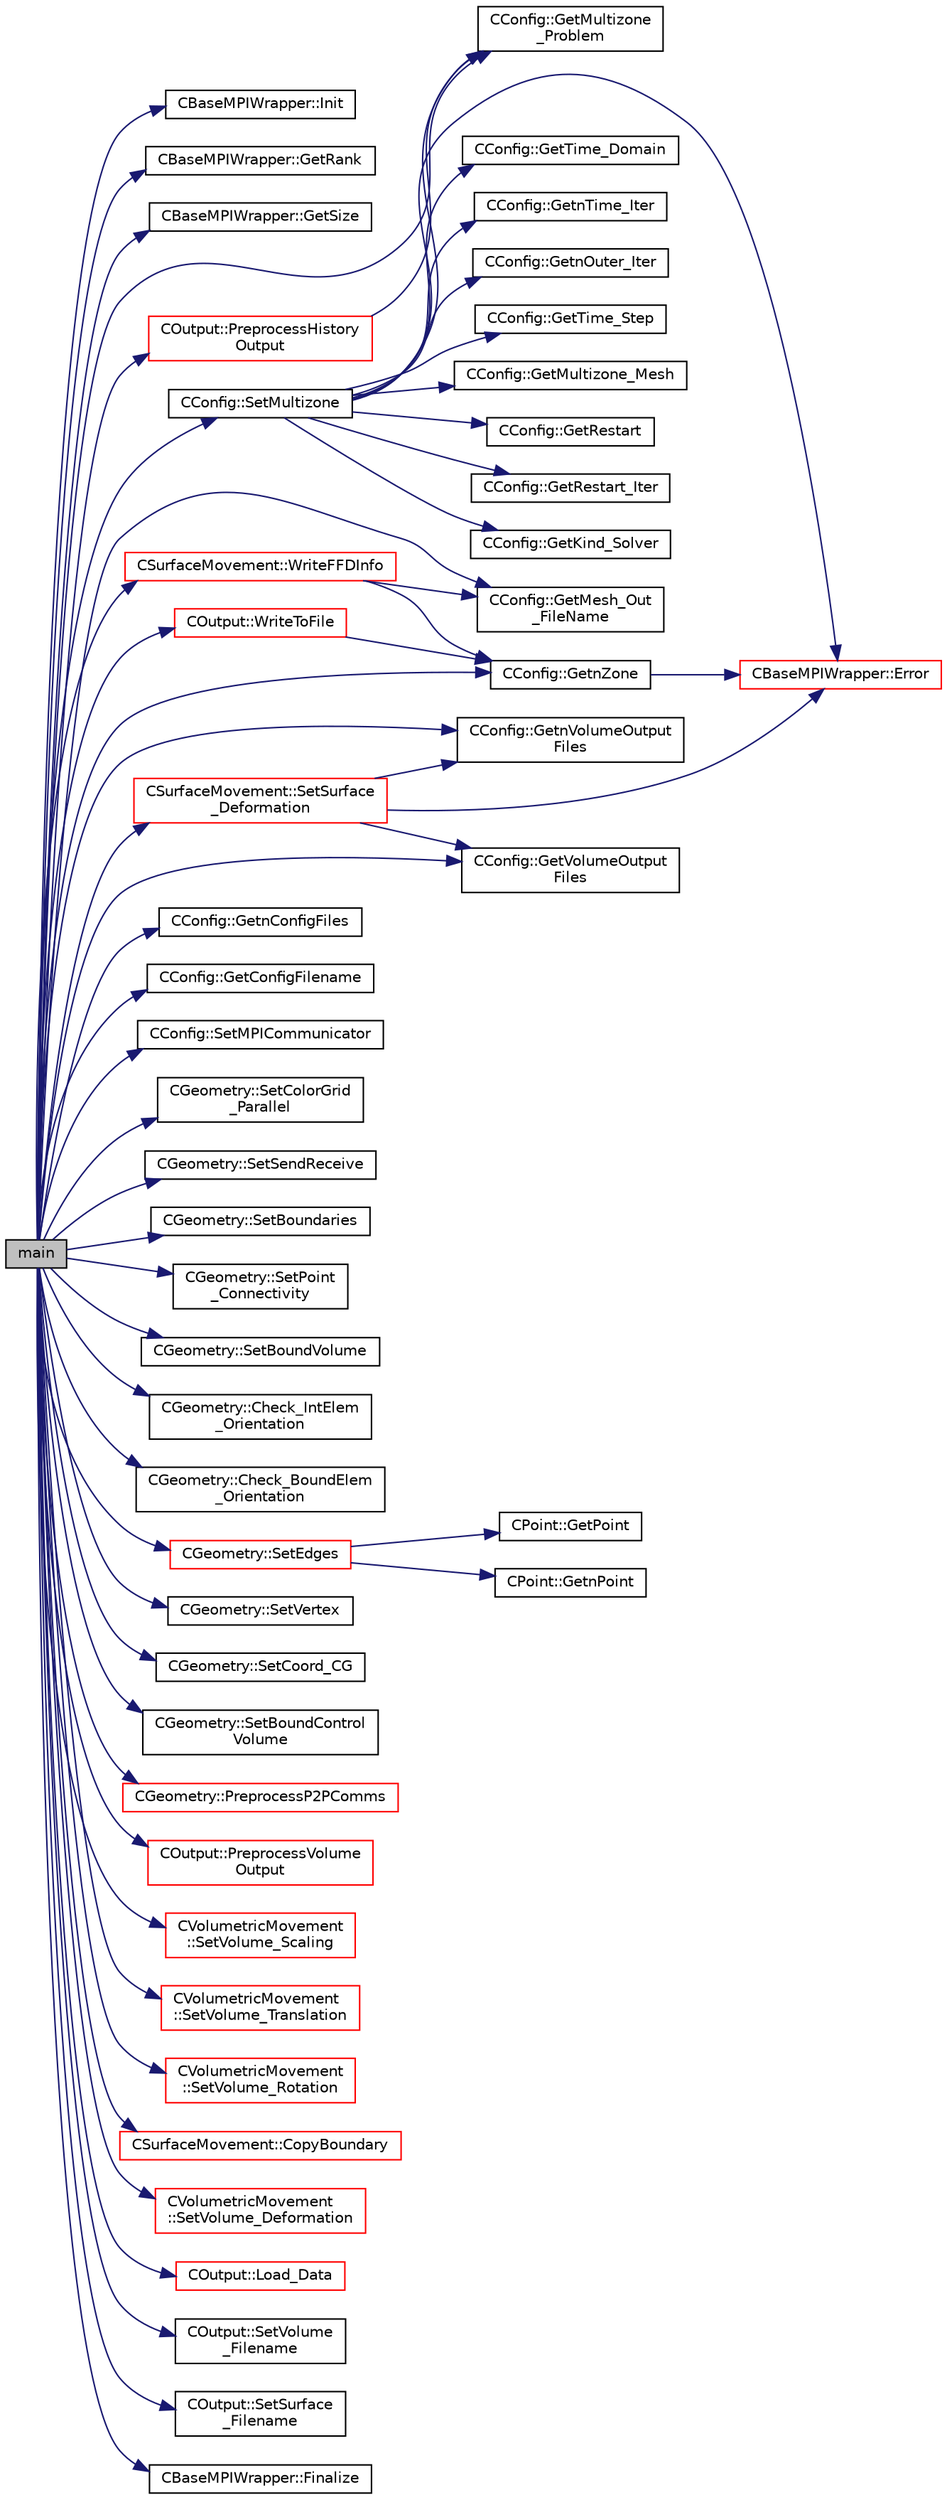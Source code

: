 digraph "main"
{
  edge [fontname="Helvetica",fontsize="10",labelfontname="Helvetica",labelfontsize="10"];
  node [fontname="Helvetica",fontsize="10",shape=record];
  rankdir="LR";
  Node0 [label="main",height=0.2,width=0.4,color="black", fillcolor="grey75", style="filled", fontcolor="black"];
  Node0 -> Node1 [color="midnightblue",fontsize="10",style="solid",fontname="Helvetica"];
  Node1 [label="CBaseMPIWrapper::Init",height=0.2,width=0.4,color="black", fillcolor="white", style="filled",URL="$class_c_base_m_p_i_wrapper.html#a5121bbe2cac1688e28849ebc94441d6e"];
  Node0 -> Node2 [color="midnightblue",fontsize="10",style="solid",fontname="Helvetica"];
  Node2 [label="CBaseMPIWrapper::GetRank",height=0.2,width=0.4,color="black", fillcolor="white", style="filled",URL="$class_c_base_m_p_i_wrapper.html#a801c6612161d6960c5cf25435f244101"];
  Node0 -> Node3 [color="midnightblue",fontsize="10",style="solid",fontname="Helvetica"];
  Node3 [label="CBaseMPIWrapper::GetSize",height=0.2,width=0.4,color="black", fillcolor="white", style="filled",URL="$class_c_base_m_p_i_wrapper.html#a1e80850252f6e4bfc8cd5275d6e3a615"];
  Node0 -> Node4 [color="midnightblue",fontsize="10",style="solid",fontname="Helvetica"];
  Node4 [label="CConfig::GetnZone",height=0.2,width=0.4,color="black", fillcolor="white", style="filled",URL="$class_c_config.html#a33f1af516d14a4d3815b577c37398773",tooltip="Gets the number of zones in the mesh file. "];
  Node4 -> Node5 [color="midnightblue",fontsize="10",style="solid",fontname="Helvetica"];
  Node5 [label="CBaseMPIWrapper::Error",height=0.2,width=0.4,color="red", fillcolor="white", style="filled",URL="$class_c_base_m_p_i_wrapper.html#a04457c47629bda56704e6a8804833eeb"];
  Node0 -> Node7 [color="midnightblue",fontsize="10",style="solid",fontname="Helvetica"];
  Node7 [label="CConfig::GetnConfigFiles",height=0.2,width=0.4,color="black", fillcolor="white", style="filled",URL="$class_c_config.html#afdbdb94ae51f04a8da893505785588c4",tooltip="Get the number of config files. "];
  Node0 -> Node8 [color="midnightblue",fontsize="10",style="solid",fontname="Helvetica"];
  Node8 [label="CConfig::GetConfigFilename",height=0.2,width=0.4,color="black", fillcolor="white", style="filled",URL="$class_c_config.html#ab45b635f28a310c478d765f46d6aa812",tooltip="Get the filenames of the individual config files. "];
  Node0 -> Node9 [color="midnightblue",fontsize="10",style="solid",fontname="Helvetica"];
  Node9 [label="CConfig::SetMPICommunicator",height=0.2,width=0.4,color="black", fillcolor="white", style="filled",URL="$class_c_config.html#a8fe195d73ad49b5b29c7488bd01193a3",tooltip="Set the MPI communicator for SU2. "];
  Node0 -> Node10 [color="midnightblue",fontsize="10",style="solid",fontname="Helvetica"];
  Node10 [label="CConfig::GetMultizone\l_Problem",height=0.2,width=0.4,color="black", fillcolor="white", style="filled",URL="$class_c_config.html#ad9233b666b21e43c18592925be61cc9b",tooltip="Get whether the simulation we are running is a multizone simulation. "];
  Node0 -> Node11 [color="midnightblue",fontsize="10",style="solid",fontname="Helvetica"];
  Node11 [label="CConfig::SetMultizone",height=0.2,width=0.4,color="black", fillcolor="white", style="filled",URL="$class_c_config.html#af324a7309f26a81d9bc9025374b6b9eb",tooltip="Set multizone properties. "];
  Node11 -> Node12 [color="midnightblue",fontsize="10",style="solid",fontname="Helvetica"];
  Node12 [label="CConfig::GetTime_Domain",height=0.2,width=0.4,color="black", fillcolor="white", style="filled",URL="$class_c_config.html#a6a11350b3c8d7577318be43cda6f7292",tooltip="Check if the multizone problem is solved for time domain. "];
  Node11 -> Node5 [color="midnightblue",fontsize="10",style="solid",fontname="Helvetica"];
  Node11 -> Node13 [color="midnightblue",fontsize="10",style="solid",fontname="Helvetica"];
  Node13 [label="CConfig::GetnTime_Iter",height=0.2,width=0.4,color="black", fillcolor="white", style="filled",URL="$class_c_config.html#ace224394bbd9137de2367a6bd1cc9dcd",tooltip="Get the number of time iterations. "];
  Node11 -> Node14 [color="midnightblue",fontsize="10",style="solid",fontname="Helvetica"];
  Node14 [label="CConfig::GetnOuter_Iter",height=0.2,width=0.4,color="black", fillcolor="white", style="filled",URL="$class_c_config.html#ac064f9d284f2fd5d74beaf2f046f82fd",tooltip="Get the number of outer iterations. "];
  Node11 -> Node15 [color="midnightblue",fontsize="10",style="solid",fontname="Helvetica"];
  Node15 [label="CConfig::GetTime_Step",height=0.2,width=0.4,color="black", fillcolor="white", style="filled",URL="$class_c_config.html#ae13c09328e650c83c411767c030c8f7e",tooltip="Get the time step for multizone problems. "];
  Node11 -> Node10 [color="midnightblue",fontsize="10",style="solid",fontname="Helvetica"];
  Node11 -> Node16 [color="midnightblue",fontsize="10",style="solid",fontname="Helvetica"];
  Node16 [label="CConfig::GetMultizone_Mesh",height=0.2,width=0.4,color="black", fillcolor="white", style="filled",URL="$class_c_config.html#abe8e622a7036630cb0154761ab154ecc"];
  Node11 -> Node17 [color="midnightblue",fontsize="10",style="solid",fontname="Helvetica"];
  Node17 [label="CConfig::GetRestart",height=0.2,width=0.4,color="black", fillcolor="white", style="filled",URL="$class_c_config.html#ae2c8a1c09ca98735256b4ed53642ada5",tooltip="Provides the restart information. "];
  Node11 -> Node18 [color="midnightblue",fontsize="10",style="solid",fontname="Helvetica"];
  Node18 [label="CConfig::GetRestart_Iter",height=0.2,width=0.4,color="black", fillcolor="white", style="filled",URL="$class_c_config.html#adc13797fe94c17845a382dc34f706cfb",tooltip="Get the restart iteration. "];
  Node11 -> Node19 [color="midnightblue",fontsize="10",style="solid",fontname="Helvetica"];
  Node19 [label="CConfig::GetKind_Solver",height=0.2,width=0.4,color="black", fillcolor="white", style="filled",URL="$class_c_config.html#a0e2628fc803f14ec6179427ee02e8655",tooltip="Governing equations of the flow (it can be different from the run time equation). ..."];
  Node0 -> Node20 [color="midnightblue",fontsize="10",style="solid",fontname="Helvetica"];
  Node20 [label="CGeometry::SetColorGrid\l_Parallel",height=0.2,width=0.4,color="black", fillcolor="white", style="filled",URL="$class_c_geometry.html#ad8c16bc1dc14e8ca39b4754770cf8650",tooltip="A virtual member. "];
  Node0 -> Node21 [color="midnightblue",fontsize="10",style="solid",fontname="Helvetica"];
  Node21 [label="CGeometry::SetSendReceive",height=0.2,width=0.4,color="black", fillcolor="white", style="filled",URL="$class_c_geometry.html#ac62ff5e07bf94a30736ab85daf555065",tooltip="A virtual member. "];
  Node0 -> Node22 [color="midnightblue",fontsize="10",style="solid",fontname="Helvetica"];
  Node22 [label="CGeometry::SetBoundaries",height=0.2,width=0.4,color="black", fillcolor="white", style="filled",URL="$class_c_geometry.html#a41025a578a39f73b66541f15f71c37ea",tooltip="A virtual member. "];
  Node0 -> Node23 [color="midnightblue",fontsize="10",style="solid",fontname="Helvetica"];
  Node23 [label="CGeometry::SetPoint\l_Connectivity",height=0.2,width=0.4,color="black", fillcolor="white", style="filled",URL="$class_c_geometry.html#af434fdef787e1c2c494cb19463658efa",tooltip="Setas connectivity between points. "];
  Node0 -> Node24 [color="midnightblue",fontsize="10",style="solid",fontname="Helvetica"];
  Node24 [label="CGeometry::SetBoundVolume",height=0.2,width=0.4,color="black", fillcolor="white", style="filled",URL="$class_c_geometry.html#aa9f47c3657519c1bc4a08613583dc984",tooltip="Sets the boundary volume. "];
  Node0 -> Node25 [color="midnightblue",fontsize="10",style="solid",fontname="Helvetica"];
  Node25 [label="CGeometry::Check_IntElem\l_Orientation",height=0.2,width=0.4,color="black", fillcolor="white", style="filled",URL="$class_c_geometry.html#ab4bd8e972f8b2e0e09ac1e6485f8766a",tooltip="A virtual member. "];
  Node0 -> Node26 [color="midnightblue",fontsize="10",style="solid",fontname="Helvetica"];
  Node26 [label="CGeometry::Check_BoundElem\l_Orientation",height=0.2,width=0.4,color="black", fillcolor="white", style="filled",URL="$class_c_geometry.html#aac781c6eb2dc4d59bf819543c010af0c",tooltip="A virtual member. "];
  Node0 -> Node27 [color="midnightblue",fontsize="10",style="solid",fontname="Helvetica"];
  Node27 [label="CGeometry::SetEdges",height=0.2,width=0.4,color="red", fillcolor="white", style="filled",URL="$class_c_geometry.html#afd0eccdc94ace335c037e2f620e73094",tooltip="Sets the edges of an elemment. "];
  Node27 -> Node28 [color="midnightblue",fontsize="10",style="solid",fontname="Helvetica"];
  Node28 [label="CPoint::GetnPoint",height=0.2,width=0.4,color="black", fillcolor="white", style="filled",URL="$class_c_point.html#adbb78f3c01711ed0349897f845e3f2d8",tooltip="Get the number of points that compose the control volume. "];
  Node27 -> Node29 [color="midnightblue",fontsize="10",style="solid",fontname="Helvetica"];
  Node29 [label="CPoint::GetPoint",height=0.2,width=0.4,color="black", fillcolor="white", style="filled",URL="$class_c_point.html#aab08fdab4e59c01d822afca5335a86af",tooltip="Get all the points that compose the control volume. "];
  Node0 -> Node33 [color="midnightblue",fontsize="10",style="solid",fontname="Helvetica"];
  Node33 [label="CGeometry::SetVertex",height=0.2,width=0.4,color="black", fillcolor="white", style="filled",URL="$class_c_geometry.html#a5729d3ebf9e8fb8aa3e92ec4ca21575f",tooltip="Sets the vertices. "];
  Node0 -> Node34 [color="midnightblue",fontsize="10",style="solid",fontname="Helvetica"];
  Node34 [label="CGeometry::SetCoord_CG",height=0.2,width=0.4,color="black", fillcolor="white", style="filled",URL="$class_c_geometry.html#a83962c234a9cafc63a3d4a8f2ac48875",tooltip="Sets CG coordinates. "];
  Node0 -> Node35 [color="midnightblue",fontsize="10",style="solid",fontname="Helvetica"];
  Node35 [label="CGeometry::SetBoundControl\lVolume",height=0.2,width=0.4,color="black", fillcolor="white", style="filled",URL="$class_c_geometry.html#adf22bc637db1c4d9dd150c6185ab1566",tooltip="A virtual member. "];
  Node0 -> Node36 [color="midnightblue",fontsize="10",style="solid",fontname="Helvetica"];
  Node36 [label="CGeometry::PreprocessP2PComms",height=0.2,width=0.4,color="red", fillcolor="white", style="filled",URL="$class_c_geometry.html#a8275875241decaaa930663926dc15e4d",tooltip="Routine to launch non-blocking recvs only for all periodic communications. Note that this routine is ..."];
  Node0 -> Node43 [color="midnightblue",fontsize="10",style="solid",fontname="Helvetica"];
  Node43 [label="COutput::PreprocessVolume\lOutput",height=0.2,width=0.4,color="red", fillcolor="white", style="filled",URL="$class_c_output.html#a449d9a56310fdb131852ced74556940d",tooltip="Preprocess the volume output by setting the requested volume output fields. "];
  Node0 -> Node45 [color="midnightblue",fontsize="10",style="solid",fontname="Helvetica"];
  Node45 [label="COutput::PreprocessHistory\lOutput",height=0.2,width=0.4,color="red", fillcolor="white", style="filled",URL="$class_c_output.html#afbd232d7c9236d1415382a195f6cff4e",tooltip="Preprocess the history output by setting the history fields and opening the history file..."];
  Node45 -> Node10 [color="midnightblue",fontsize="10",style="solid",fontname="Helvetica"];
  Node0 -> Node64 [color="midnightblue",fontsize="10",style="solid",fontname="Helvetica"];
  Node64 [label="CVolumetricMovement\l::SetVolume_Scaling",height=0.2,width=0.4,color="red", fillcolor="white", style="filled",URL="$class_c_volumetric_movement.html#aee1d5186224a5a5ac130501a99934c73",tooltip="Scale the volume grid by a multiplicative factor. "];
  Node0 -> Node73 [color="midnightblue",fontsize="10",style="solid",fontname="Helvetica"];
  Node73 [label="CVolumetricMovement\l::SetVolume_Translation",height=0.2,width=0.4,color="red", fillcolor="white", style="filled",URL="$class_c_volumetric_movement.html#adfd39194cc7ec87ba5d2bf96e67a4a95",tooltip="Translate the volume grid by a specified displacement vector. "];
  Node0 -> Node75 [color="midnightblue",fontsize="10",style="solid",fontname="Helvetica"];
  Node75 [label="CVolumetricMovement\l::SetVolume_Rotation",height=0.2,width=0.4,color="red", fillcolor="white", style="filled",URL="$class_c_volumetric_movement.html#af04d0ba7919aa8bddb656347b34bba67",tooltip="Rotate the volume grid around a specified axis and angle. "];
  Node0 -> Node77 [color="midnightblue",fontsize="10",style="solid",fontname="Helvetica"];
  Node77 [label="CSurfaceMovement::CopyBoundary",height=0.2,width=0.4,color="red", fillcolor="white", style="filled",URL="$class_c_surface_movement.html#ad71383591c980d5e1f1858074b6b616b",tooltip="Copy the boundary coordinates to each vertex. "];
  Node0 -> Node79 [color="midnightblue",fontsize="10",style="solid",fontname="Helvetica"];
  Node79 [label="CSurfaceMovement::SetSurface\l_Deformation",height=0.2,width=0.4,color="red", fillcolor="white", style="filled",URL="$class_c_surface_movement.html#a23bec9fbe1bcd7f6117100de93381ac3",tooltip="Set the surface/boundary deformation. "];
  Node79 -> Node144 [color="midnightblue",fontsize="10",style="solid",fontname="Helvetica"];
  Node144 [label="CConfig::GetnVolumeOutput\lFiles",height=0.2,width=0.4,color="black", fillcolor="white", style="filled",URL="$class_c_config.html#a6cf9854bcb405076da4fd7ae74569bf5",tooltip="GetnVolumeOutputFiles. "];
  Node79 -> Node145 [color="midnightblue",fontsize="10",style="solid",fontname="Helvetica"];
  Node145 [label="CConfig::GetVolumeOutput\lFiles",height=0.2,width=0.4,color="black", fillcolor="white", style="filled",URL="$class_c_config.html#a4b0bfd46ed50cdab8d7d232f2d44c190",tooltip="GetVolumeOutputFiles. "];
  Node79 -> Node5 [color="midnightblue",fontsize="10",style="solid",fontname="Helvetica"];
  Node0 -> Node248 [color="midnightblue",fontsize="10",style="solid",fontname="Helvetica"];
  Node248 [label="CVolumetricMovement\l::SetVolume_Deformation",height=0.2,width=0.4,color="red", fillcolor="white", style="filled",URL="$class_c_volumetric_movement.html#a9120967db0448fb16cb3ddf14ce6b533",tooltip="Grid deformation using the spring analogy method. "];
  Node0 -> Node327 [color="midnightblue",fontsize="10",style="solid",fontname="Helvetica"];
  Node327 [label="COutput::Load_Data",height=0.2,width=0.4,color="red", fillcolor="white", style="filled",URL="$class_c_output.html#a0f77a2ee7a1c28591fd733bbe95951e7",tooltip="Load the data from the solvers into the data sorters and sort it for the linear partitioning. "];
  Node0 -> Node338 [color="midnightblue",fontsize="10",style="solid",fontname="Helvetica"];
  Node338 [label="COutput::WriteToFile",height=0.2,width=0.4,color="red", fillcolor="white", style="filled",URL="$class_c_output.html#af8fba1a012ec9464eb70e45d0bade78a",tooltip="Allocates the appropriate file writer based on the chosen format and writes sorted data to file..."];
  Node338 -> Node4 [color="midnightblue",fontsize="10",style="solid",fontname="Helvetica"];
  Node0 -> Node352 [color="midnightblue",fontsize="10",style="solid",fontname="Helvetica"];
  Node352 [label="CConfig::GetMesh_Out\l_FileName",height=0.2,width=0.4,color="black", fillcolor="white", style="filled",URL="$class_c_config.html#a95f4c25e17f3546d82504180789a01a8",tooltip="Get name of the output grid, this parameter is important for grid adaptation and deformation. "];
  Node0 -> Node353 [color="midnightblue",fontsize="10",style="solid",fontname="Helvetica"];
  Node353 [label="COutput::SetVolume\l_Filename",height=0.2,width=0.4,color="black", fillcolor="white", style="filled",URL="$class_c_output.html#ac54e99d6901c01ccb85f2fd82fc78f04",tooltip="Sets the volume output filename. "];
  Node0 -> Node354 [color="midnightblue",fontsize="10",style="solid",fontname="Helvetica"];
  Node354 [label="COutput::SetSurface\l_Filename",height=0.2,width=0.4,color="black", fillcolor="white", style="filled",URL="$class_c_output.html#a124cfc0ece401b9a181d818ba91008a2",tooltip="Sets the surface output filename. "];
  Node0 -> Node144 [color="midnightblue",fontsize="10",style="solid",fontname="Helvetica"];
  Node0 -> Node145 [color="midnightblue",fontsize="10",style="solid",fontname="Helvetica"];
  Node0 -> Node355 [color="midnightblue",fontsize="10",style="solid",fontname="Helvetica"];
  Node355 [label="CSurfaceMovement::WriteFFDInfo",height=0.2,width=0.4,color="red", fillcolor="white", style="filled",URL="$class_c_surface_movement.html#a04a626a52ad7acef005b80daeb1144e9",tooltip="Write the Free Form information in the SU2 file. "];
  Node355 -> Node4 [color="midnightblue",fontsize="10",style="solid",fontname="Helvetica"];
  Node355 -> Node352 [color="midnightblue",fontsize="10",style="solid",fontname="Helvetica"];
  Node0 -> Node363 [color="midnightblue",fontsize="10",style="solid",fontname="Helvetica"];
  Node363 [label="CBaseMPIWrapper::Finalize",height=0.2,width=0.4,color="black", fillcolor="white", style="filled",URL="$class_c_base_m_p_i_wrapper.html#a37593da0eeb6ca26eea34567706e6e1f"];
}

